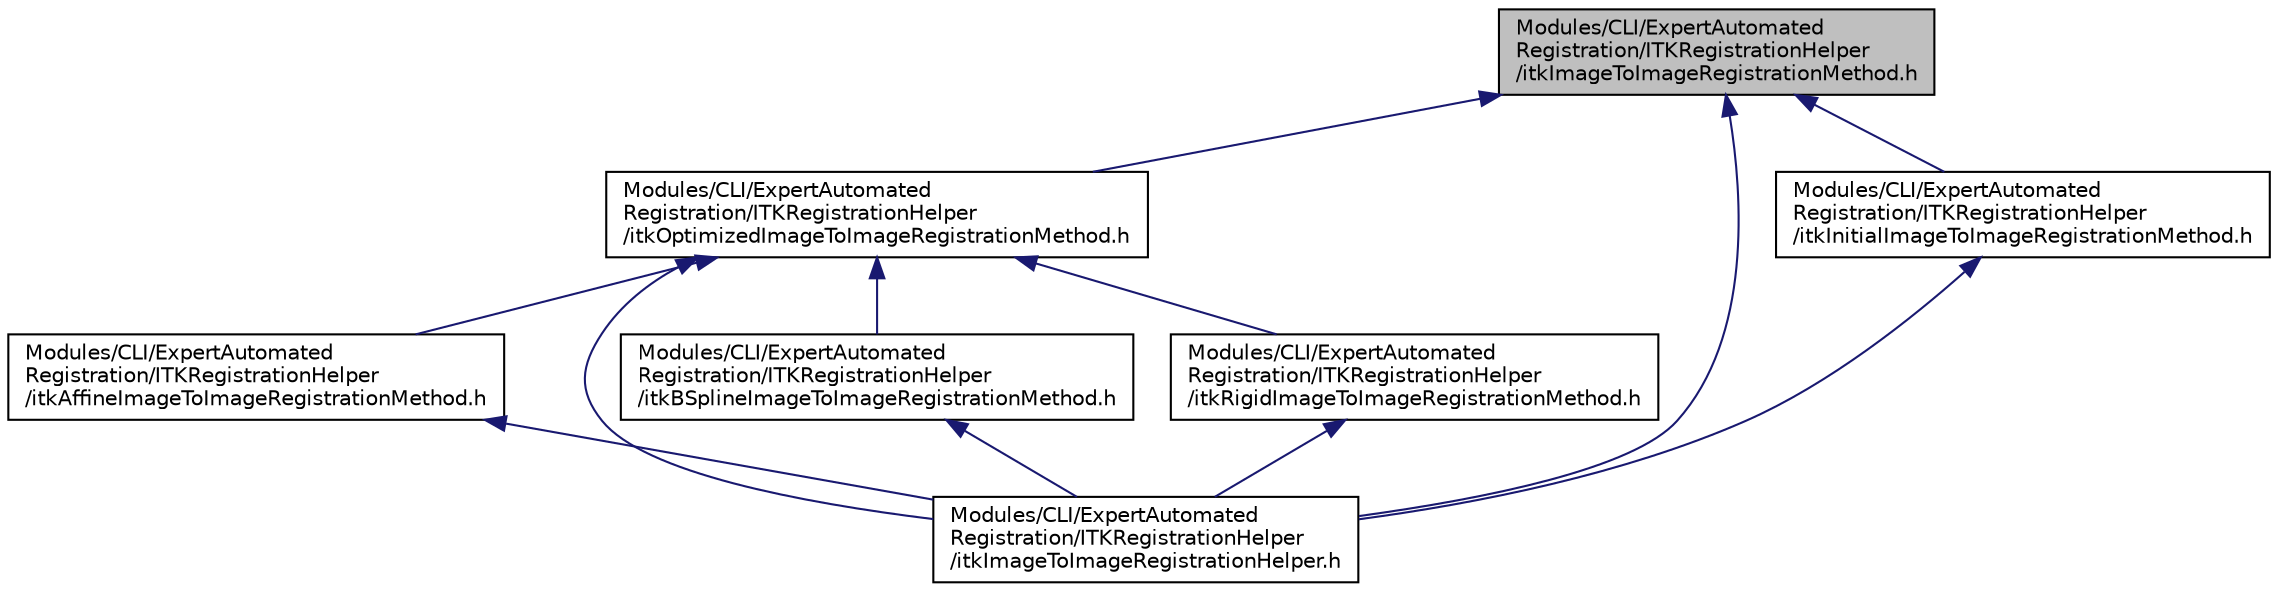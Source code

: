 digraph "Modules/CLI/ExpertAutomatedRegistration/ITKRegistrationHelper/itkImageToImageRegistrationMethod.h"
{
  bgcolor="transparent";
  edge [fontname="Helvetica",fontsize="10",labelfontname="Helvetica",labelfontsize="10"];
  node [fontname="Helvetica",fontsize="10",shape=record];
  Node4 [label="Modules/CLI/ExpertAutomated\lRegistration/ITKRegistrationHelper\l/itkImageToImageRegistrationMethod.h",height=0.2,width=0.4,color="black", fillcolor="grey75", style="filled", fontcolor="black"];
  Node4 -> Node5 [dir="back",color="midnightblue",fontsize="10",style="solid",fontname="Helvetica"];
  Node5 [label="Modules/CLI/ExpertAutomated\lRegistration/ITKRegistrationHelper\l/itkOptimizedImageToImageRegistrationMethod.h",height=0.2,width=0.4,color="black",URL="$itkOptimizedImageToImageRegistrationMethod_8h.html"];
  Node5 -> Node6 [dir="back",color="midnightblue",fontsize="10",style="solid",fontname="Helvetica"];
  Node6 [label="Modules/CLI/ExpertAutomated\lRegistration/ITKRegistrationHelper\l/itkAffineImageToImageRegistrationMethod.h",height=0.2,width=0.4,color="black",URL="$itkAffineImageToImageRegistrationMethod_8h.html"];
  Node6 -> Node7 [dir="back",color="midnightblue",fontsize="10",style="solid",fontname="Helvetica"];
  Node7 [label="Modules/CLI/ExpertAutomated\lRegistration/ITKRegistrationHelper\l/itkImageToImageRegistrationHelper.h",height=0.2,width=0.4,color="black",URL="$itkImageToImageRegistrationHelper_8h.html"];
  Node5 -> Node8 [dir="back",color="midnightblue",fontsize="10",style="solid",fontname="Helvetica"];
  Node8 [label="Modules/CLI/ExpertAutomated\lRegistration/ITKRegistrationHelper\l/itkBSplineImageToImageRegistrationMethod.h",height=0.2,width=0.4,color="black",URL="$itkBSplineImageToImageRegistrationMethod_8h.html"];
  Node8 -> Node7 [dir="back",color="midnightblue",fontsize="10",style="solid",fontname="Helvetica"];
  Node5 -> Node7 [dir="back",color="midnightblue",fontsize="10",style="solid",fontname="Helvetica"];
  Node5 -> Node9 [dir="back",color="midnightblue",fontsize="10",style="solid",fontname="Helvetica"];
  Node9 [label="Modules/CLI/ExpertAutomated\lRegistration/ITKRegistrationHelper\l/itkRigidImageToImageRegistrationMethod.h",height=0.2,width=0.4,color="black",URL="$itkRigidImageToImageRegistrationMethod_8h.html"];
  Node9 -> Node7 [dir="back",color="midnightblue",fontsize="10",style="solid",fontname="Helvetica"];
  Node4 -> Node7 [dir="back",color="midnightblue",fontsize="10",style="solid",fontname="Helvetica"];
  Node4 -> Node10 [dir="back",color="midnightblue",fontsize="10",style="solid",fontname="Helvetica"];
  Node10 [label="Modules/CLI/ExpertAutomated\lRegistration/ITKRegistrationHelper\l/itkInitialImageToImageRegistrationMethod.h",height=0.2,width=0.4,color="black",URL="$itkInitialImageToImageRegistrationMethod_8h.html"];
  Node10 -> Node7 [dir="back",color="midnightblue",fontsize="10",style="solid",fontname="Helvetica"];
}
